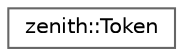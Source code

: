 digraph "Graphical Class Hierarchy"
{
 // LATEX_PDF_SIZE
  bgcolor="transparent";
  edge [fontname=Helvetica,fontsize=10,labelfontname=Helvetica,labelfontsize=10];
  node [fontname=Helvetica,fontsize=10,shape=box,height=0.2,width=0.4];
  rankdir="LR";
  Node0 [id="Node000000",label="zenith::Token",height=0.2,width=0.4,color="grey40", fillcolor="white", style="filled",URL="$structzenith_1_1_token.html",tooltip=" "];
}
